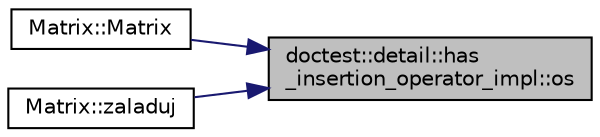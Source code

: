 digraph "doctest::detail::has_insertion_operator_impl::os"
{
 // LATEX_PDF_SIZE
  edge [fontname="Helvetica",fontsize="10",labelfontname="Helvetica",labelfontsize="10"];
  node [fontname="Helvetica",fontsize="10",shape=record];
  rankdir="RL";
  Node1 [label="doctest::detail::has\l_insertion_operator_impl::os",height=0.2,width=0.4,color="black", fillcolor="grey75", style="filled", fontcolor="black",tooltip=" "];
  Node1 -> Node2 [dir="back",color="midnightblue",fontsize="10",style="solid",fontname="Helvetica"];
  Node2 [label="Matrix::Matrix",height=0.2,width=0.4,color="black", fillcolor="white", style="filled",URL="$class_matrix.html#ae6fe3cad5aeeca2b21e15fe73c0a5a01",tooltip="konstruktor parametryczny macierzy | | Argumenty: | | kat - double, | os- char | | Wywoluje funkce za..."];
  Node1 -> Node3 [dir="back",color="midnightblue",fontsize="10",style="solid",fontname="Helvetica"];
  Node3 [label="Matrix::zaladuj",height=0.2,width=0.4,color="black", fillcolor="white", style="filled",URL="$class_matrix.html#a5d55d35300b64d62aa2965517c1b1df9",tooltip="metoda klasy macierz | | Argumenty: | | kat - double, | | Wywoluje funkce zaladuj(x,..."];
}

